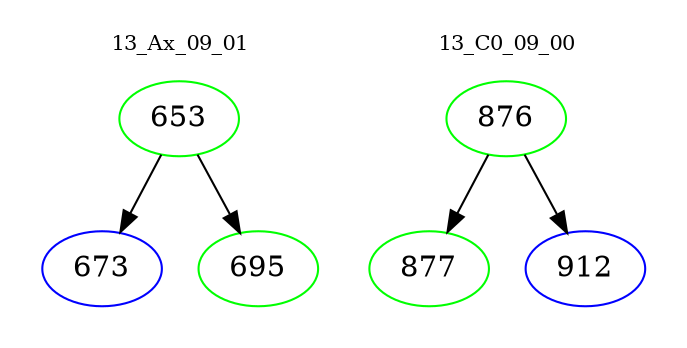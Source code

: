 digraph{
subgraph cluster_0 {
color = white
label = "13_Ax_09_01";
fontsize=10;
T0_653 [label="653", color="green"]
T0_653 -> T0_673 [color="black"]
T0_673 [label="673", color="blue"]
T0_653 -> T0_695 [color="black"]
T0_695 [label="695", color="green"]
}
subgraph cluster_1 {
color = white
label = "13_C0_09_00";
fontsize=10;
T1_876 [label="876", color="green"]
T1_876 -> T1_877 [color="black"]
T1_877 [label="877", color="green"]
T1_876 -> T1_912 [color="black"]
T1_912 [label="912", color="blue"]
}
}
